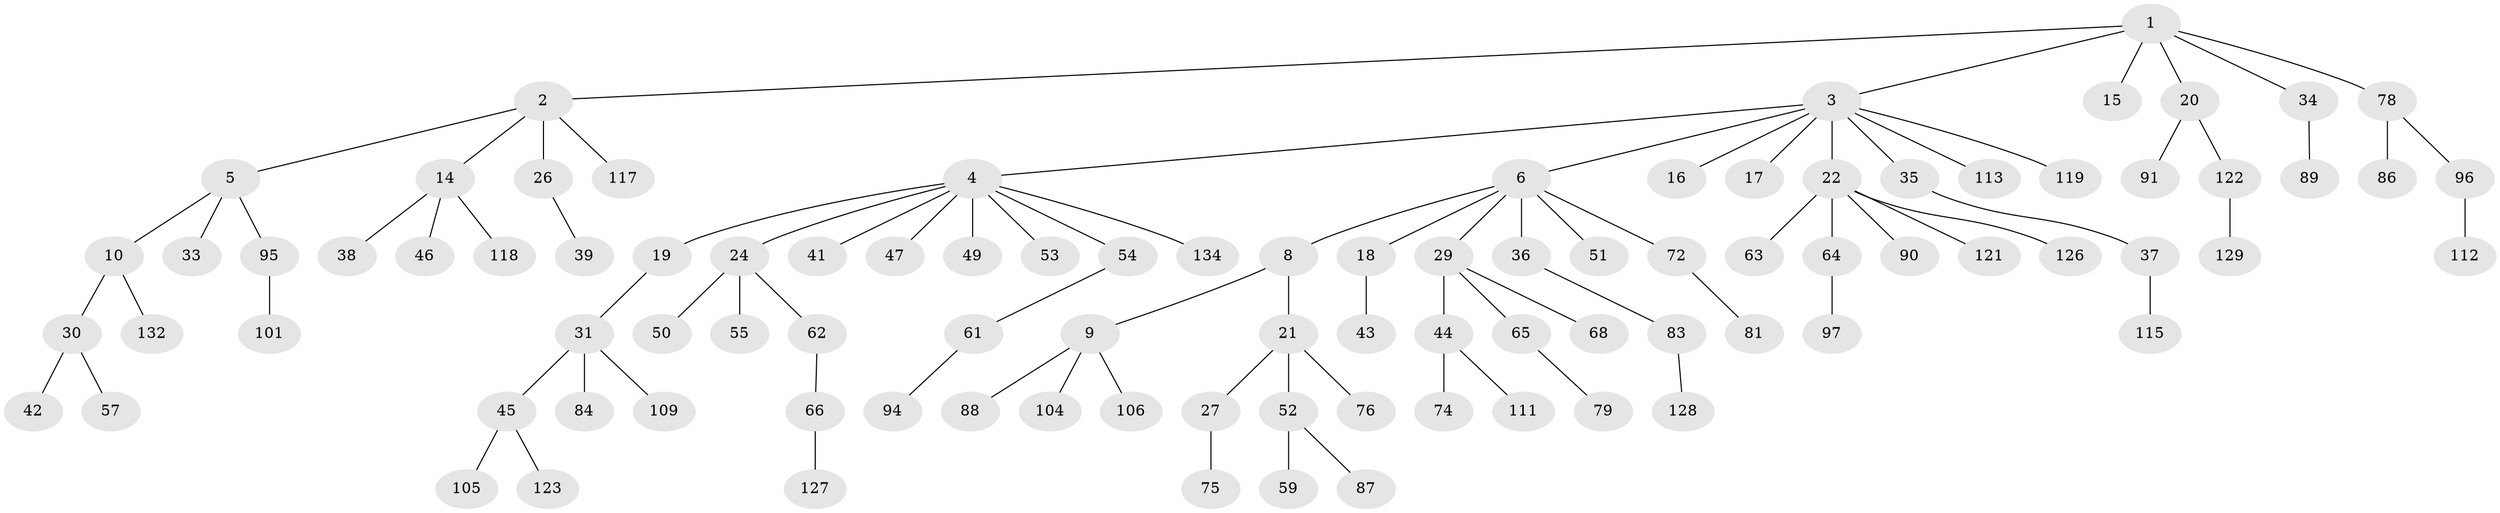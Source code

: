 // original degree distribution, {7: 0.022222222222222223, 3: 0.17037037037037037, 4: 0.06666666666666667, 6: 0.007407407407407408, 2: 0.18518518518518517, 1: 0.5259259259259259, 5: 0.022222222222222223}
// Generated by graph-tools (version 1.1) at 2025/42/03/06/25 10:42:03]
// undirected, 94 vertices, 93 edges
graph export_dot {
graph [start="1"]
  node [color=gray90,style=filled];
  1 [super="+125"];
  2 [super="+11"];
  3 [super="+12"];
  4 [super="+13"];
  5;
  6 [super="+7"];
  8 [super="+25"];
  9 [super="+67"];
  10 [super="+99"];
  14 [super="+32"];
  15 [super="+40"];
  16;
  17 [super="+56"];
  18 [super="+80"];
  19 [super="+23"];
  20 [super="+107"];
  21 [super="+108"];
  22 [super="+48"];
  24 [super="+28"];
  26;
  27 [super="+135"];
  29;
  30 [super="+82"];
  31 [super="+98"];
  33 [super="+103"];
  34 [super="+131"];
  35;
  36 [super="+69"];
  37 [super="+130"];
  38;
  39 [super="+58"];
  41;
  42 [super="+92"];
  43;
  44 [super="+110"];
  45 [super="+70"];
  46 [super="+77"];
  47;
  49 [super="+60"];
  50;
  51 [super="+116"];
  52 [super="+100"];
  53;
  54;
  55;
  57;
  59;
  61;
  62;
  63;
  64 [super="+93"];
  65 [super="+71"];
  66 [super="+114"];
  68 [super="+73"];
  72 [super="+124"];
  74;
  75;
  76;
  78 [super="+85"];
  79;
  81;
  83;
  84;
  86;
  87;
  88;
  89;
  90;
  91;
  94;
  95;
  96 [super="+102"];
  97;
  101;
  104;
  105;
  106 [super="+120"];
  109;
  111;
  112;
  113;
  115;
  117;
  118;
  119;
  121;
  122 [super="+133"];
  123;
  126;
  127;
  128;
  129;
  132;
  134;
  1 -- 2;
  1 -- 3;
  1 -- 15;
  1 -- 20;
  1 -- 34;
  1 -- 78;
  2 -- 5;
  2 -- 26;
  2 -- 117;
  2 -- 14;
  3 -- 4;
  3 -- 6;
  3 -- 16;
  3 -- 17;
  3 -- 22;
  3 -- 113;
  3 -- 35;
  3 -- 119;
  4 -- 19;
  4 -- 41;
  4 -- 49;
  4 -- 53;
  4 -- 134;
  4 -- 24;
  4 -- 54;
  4 -- 47;
  5 -- 10;
  5 -- 33;
  5 -- 95;
  6 -- 8;
  6 -- 18;
  6 -- 29;
  6 -- 36;
  6 -- 72;
  6 -- 51;
  8 -- 9;
  8 -- 21;
  9 -- 88;
  9 -- 104;
  9 -- 106;
  10 -- 30;
  10 -- 132;
  14 -- 46;
  14 -- 38;
  14 -- 118;
  18 -- 43;
  19 -- 31;
  20 -- 91;
  20 -- 122;
  21 -- 27;
  21 -- 52;
  21 -- 76;
  22 -- 90;
  22 -- 64;
  22 -- 121;
  22 -- 126;
  22 -- 63;
  24 -- 50;
  24 -- 62;
  24 -- 55;
  26 -- 39;
  27 -- 75;
  29 -- 44;
  29 -- 65;
  29 -- 68;
  30 -- 42;
  30 -- 57;
  31 -- 45;
  31 -- 84;
  31 -- 109;
  34 -- 89;
  35 -- 37;
  36 -- 83;
  37 -- 115;
  44 -- 74;
  44 -- 111;
  45 -- 105;
  45 -- 123;
  52 -- 59;
  52 -- 87;
  54 -- 61;
  61 -- 94;
  62 -- 66;
  64 -- 97;
  65 -- 79;
  66 -- 127;
  72 -- 81;
  78 -- 96;
  78 -- 86;
  83 -- 128;
  95 -- 101;
  96 -- 112;
  122 -- 129;
}
